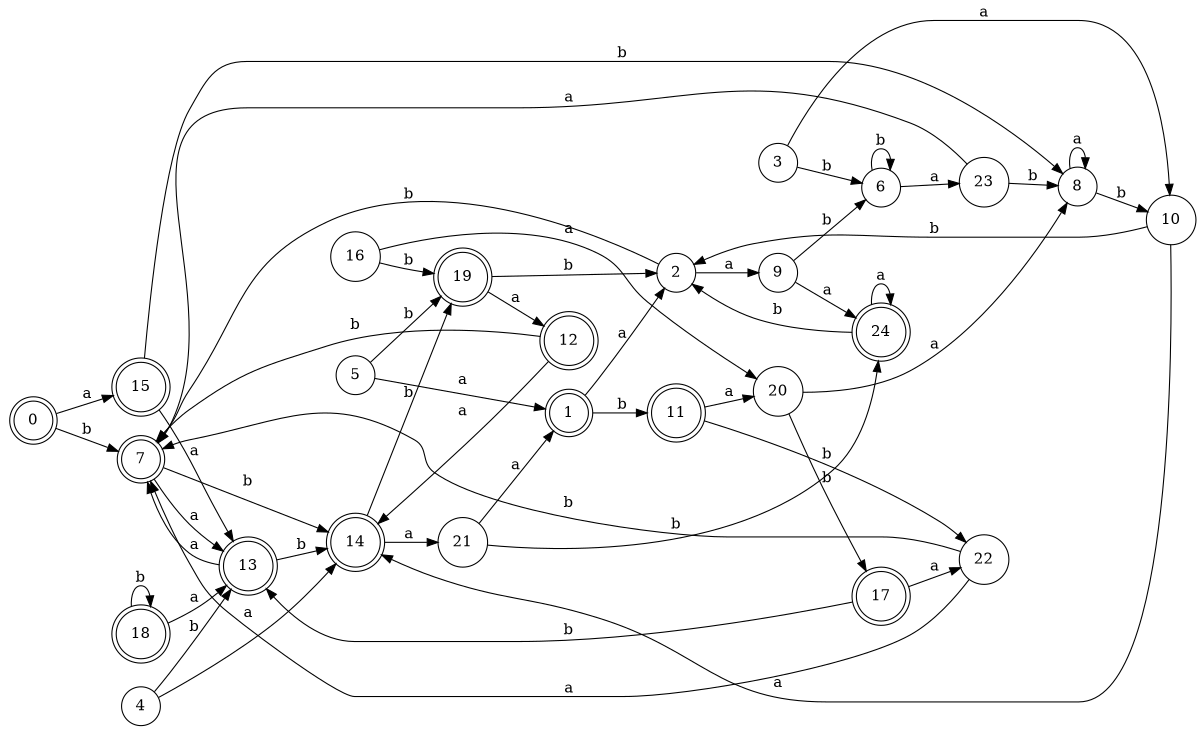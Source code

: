 digraph n20_5 {
__start0 [label="" shape="none"];

rankdir=LR;
size="8,5";

s0 [style="rounded,filled", color="black", fillcolor="white" shape="doublecircle", label="0"];
s1 [style="rounded,filled", color="black", fillcolor="white" shape="doublecircle", label="1"];
s2 [style="filled", color="black", fillcolor="white" shape="circle", label="2"];
s3 [style="filled", color="black", fillcolor="white" shape="circle", label="3"];
s4 [style="filled", color="black", fillcolor="white" shape="circle", label="4"];
s5 [style="filled", color="black", fillcolor="white" shape="circle", label="5"];
s6 [style="filled", color="black", fillcolor="white" shape="circle", label="6"];
s7 [style="rounded,filled", color="black", fillcolor="white" shape="doublecircle", label="7"];
s8 [style="filled", color="black", fillcolor="white" shape="circle", label="8"];
s9 [style="filled", color="black", fillcolor="white" shape="circle", label="9"];
s10 [style="filled", color="black", fillcolor="white" shape="circle", label="10"];
s11 [style="rounded,filled", color="black", fillcolor="white" shape="doublecircle", label="11"];
s12 [style="rounded,filled", color="black", fillcolor="white" shape="doublecircle", label="12"];
s13 [style="rounded,filled", color="black", fillcolor="white" shape="doublecircle", label="13"];
s14 [style="rounded,filled", color="black", fillcolor="white" shape="doublecircle", label="14"];
s15 [style="rounded,filled", color="black", fillcolor="white" shape="doublecircle", label="15"];
s16 [style="filled", color="black", fillcolor="white" shape="circle", label="16"];
s17 [style="rounded,filled", color="black", fillcolor="white" shape="doublecircle", label="17"];
s18 [style="rounded,filled", color="black", fillcolor="white" shape="doublecircle", label="18"];
s19 [style="rounded,filled", color="black", fillcolor="white" shape="doublecircle", label="19"];
s20 [style="filled", color="black", fillcolor="white" shape="circle", label="20"];
s21 [style="filled", color="black", fillcolor="white" shape="circle", label="21"];
s22 [style="filled", color="black", fillcolor="white" shape="circle", label="22"];
s23 [style="filled", color="black", fillcolor="white" shape="circle", label="23"];
s24 [style="rounded,filled", color="black", fillcolor="white" shape="doublecircle", label="24"];
s0 -> s15 [label="a"];
s0 -> s7 [label="b"];
s1 -> s2 [label="a"];
s1 -> s11 [label="b"];
s2 -> s9 [label="a"];
s2 -> s7 [label="b"];
s3 -> s10 [label="a"];
s3 -> s6 [label="b"];
s4 -> s14 [label="a"];
s4 -> s13 [label="b"];
s5 -> s1 [label="a"];
s5 -> s19 [label="b"];
s6 -> s23 [label="a"];
s6 -> s6 [label="b"];
s7 -> s13 [label="a"];
s7 -> s14 [label="b"];
s8 -> s8 [label="a"];
s8 -> s10 [label="b"];
s9 -> s24 [label="a"];
s9 -> s6 [label="b"];
s10 -> s14 [label="a"];
s10 -> s2 [label="b"];
s11 -> s20 [label="a"];
s11 -> s22 [label="b"];
s12 -> s14 [label="a"];
s12 -> s7 [label="b"];
s13 -> s7 [label="a"];
s13 -> s14 [label="b"];
s14 -> s21 [label="a"];
s14 -> s19 [label="b"];
s15 -> s13 [label="a"];
s15 -> s8 [label="b"];
s16 -> s20 [label="a"];
s16 -> s19 [label="b"];
s17 -> s22 [label="a"];
s17 -> s13 [label="b"];
s18 -> s13 [label="a"];
s18 -> s18 [label="b"];
s19 -> s12 [label="a"];
s19 -> s2 [label="b"];
s20 -> s8 [label="a"];
s20 -> s17 [label="b"];
s21 -> s1 [label="a"];
s21 -> s24 [label="b"];
s22 -> s7 [label="a"];
s22 -> s7 [label="b"];
s23 -> s7 [label="a"];
s23 -> s8 [label="b"];
s24 -> s24 [label="a"];
s24 -> s2 [label="b"];

}